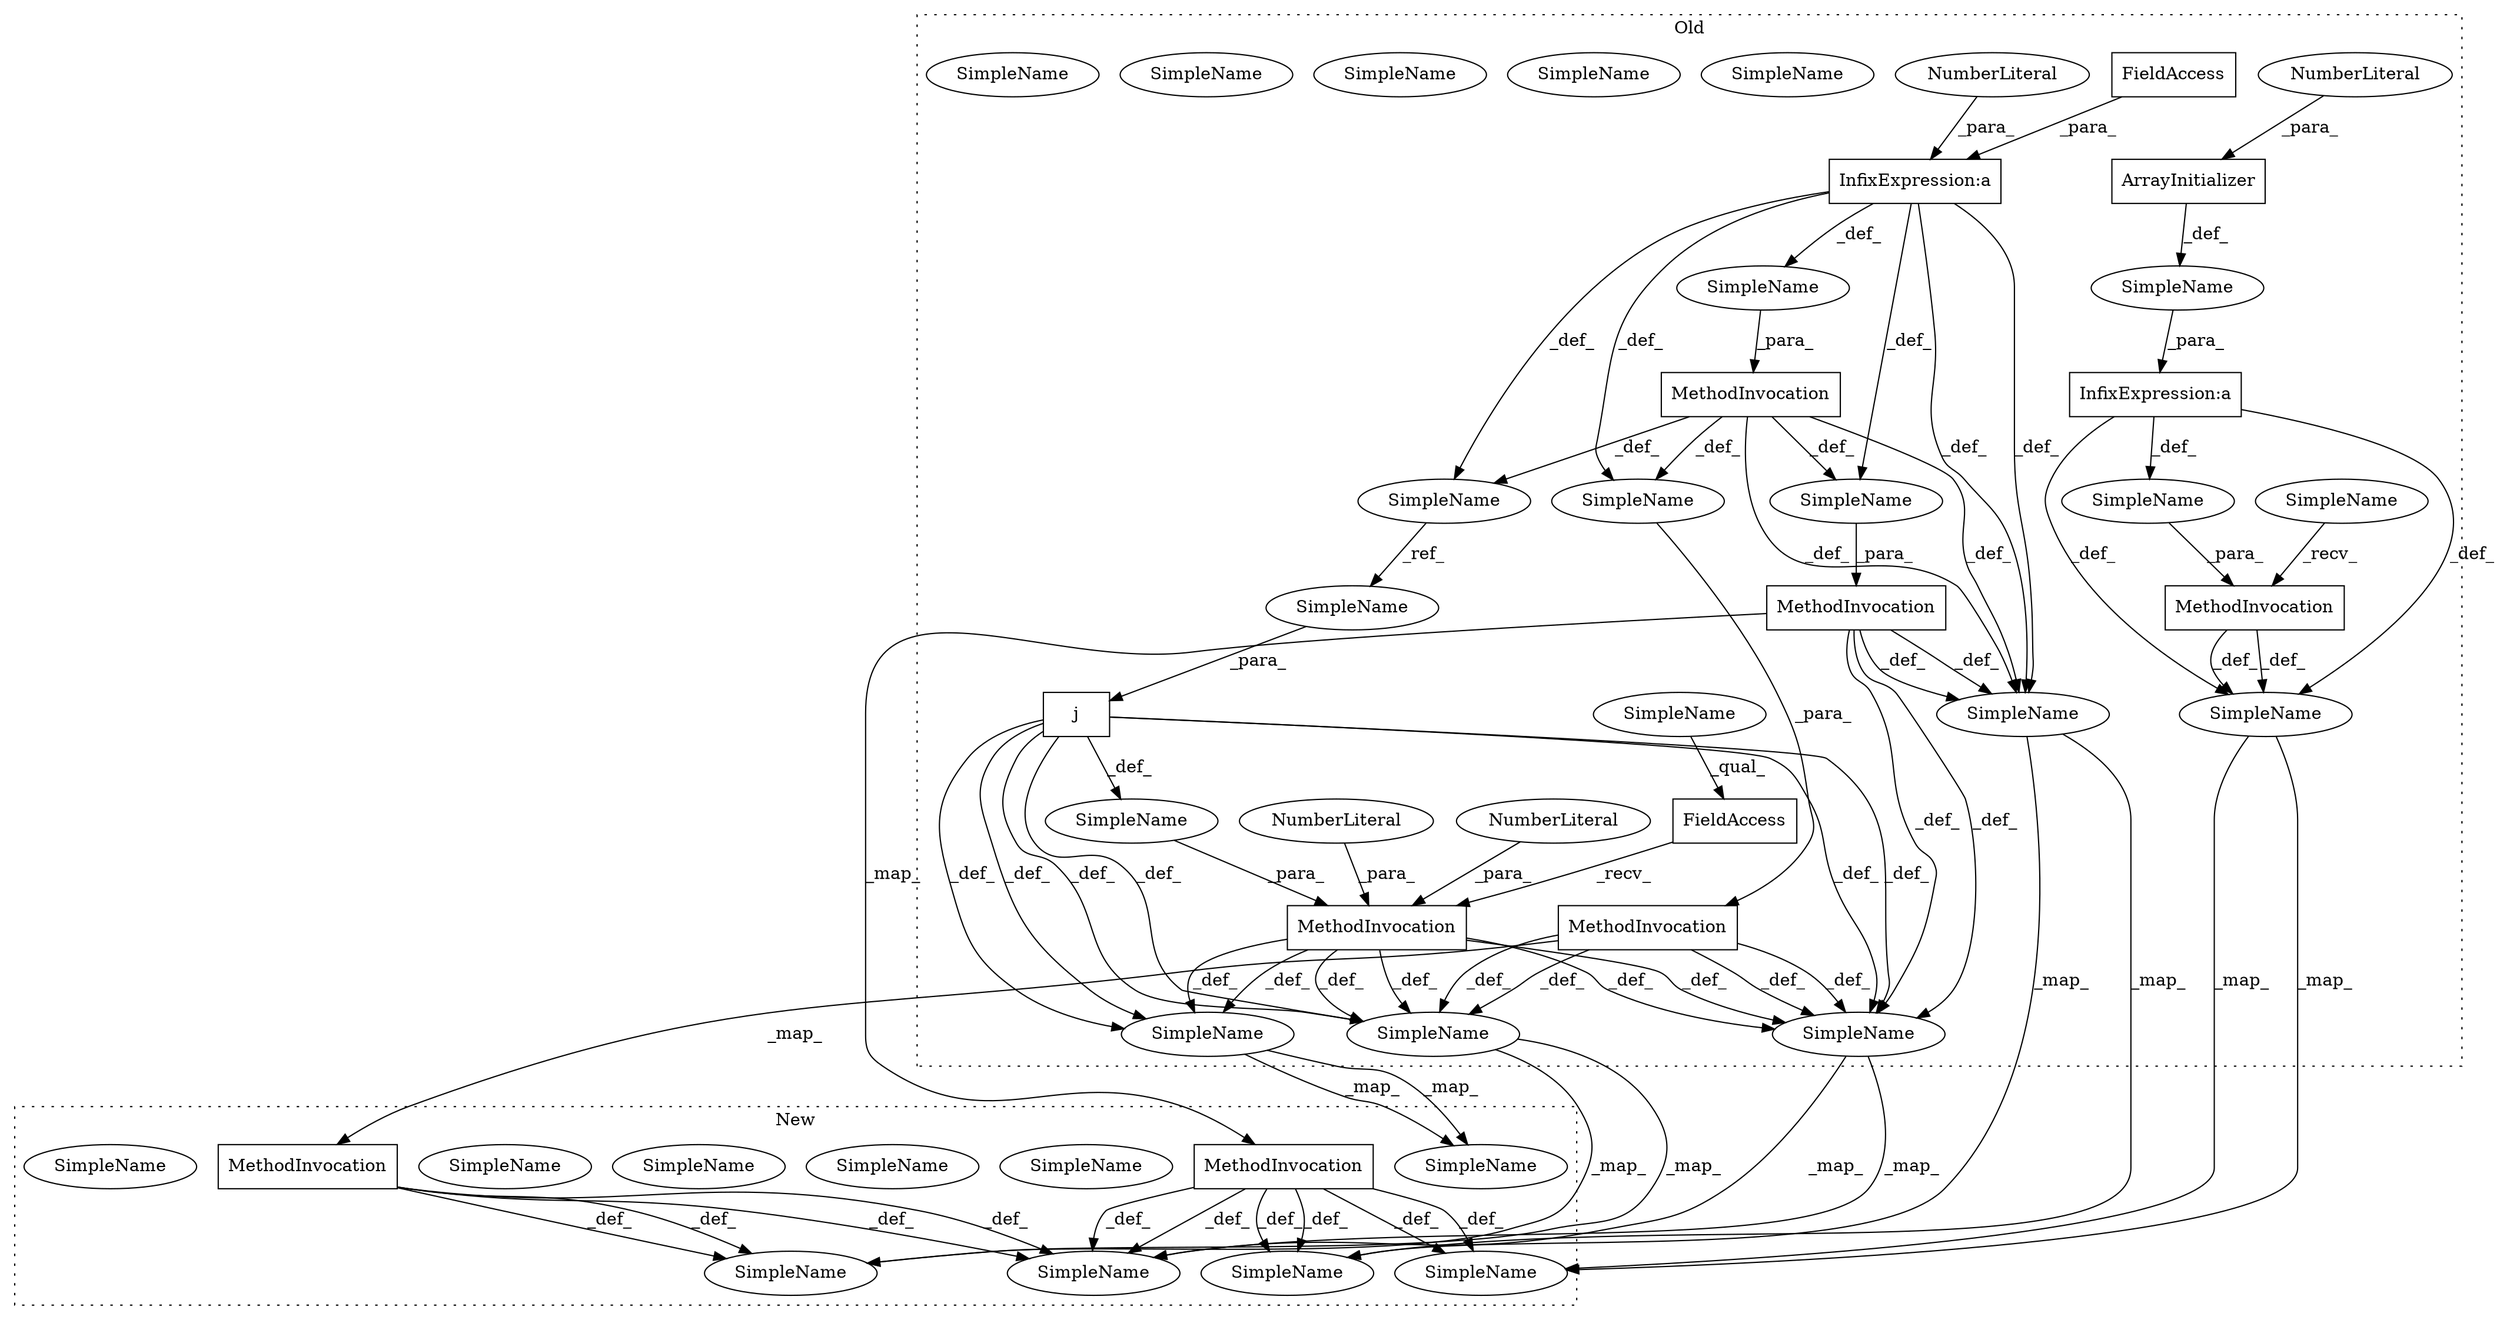digraph G {
subgraph cluster0 {
1 [label="ArrayInitializer" a="4" s="3573,3575" l="1,1" shape="box"];
2 [label="FieldAccess" a="22" s="3064" l="12" shape="box"];
3 [label="FieldAccess" a="22" s="2861" l="10" shape="box"];
4 [label="MethodInvocation" a="32" s="2857,2875" l="4,1" shape="box"];
5 [label="MethodInvocation" a="32" s="3354,3391" l="13,2" shape="box"];
6 [label="MethodInvocation" a="32" s="3246,3282" l="12,2" shape="box"];
8 [label="MethodInvocation" a="32" s="3558,3589" l="6,1" shape="box"];
10 [label="MethodInvocation" a="32" s="3077,3133" l="7,2" shape="box"];
11 [label="NumberLiteral" a="34" s="2874" l="1" shape="ellipse"];
12 [label="NumberLiteral" a="34" s="3574" l="1" shape="ellipse"];
13 [label="NumberLiteral" a="34" s="3086" l="1" shape="ellipse"];
14 [label="SimpleName" a="42" s="2846" l="10" shape="ellipse"];
16 [label="SimpleName" a="42" s="3143" l="8" shape="ellipse"];
17 [label="SimpleName" a="42" s="3143" l="8" shape="ellipse"];
18 [label="SimpleName" a="42" s="3402" l="6" shape="ellipse"];
19 [label="SimpleName" a="42" s="3552" l="5" shape="ellipse"];
21 [label="SimpleName" a="42" s="" l="" shape="ellipse"];
22 [label="SimpleName" a="42" s="" l="" shape="ellipse"];
23 [label="SimpleName" a="42" s="3189" l="11" shape="ellipse"];
24 [label="SimpleName" a="42" s="3293" l="11" shape="ellipse"];
26 [label="SimpleName" a="42" s="" l="" shape="ellipse"];
28 [label="SimpleName" a="42" s="3402" l="6" shape="ellipse"];
31 [label="SimpleName" a="42" s="3293" l="11" shape="ellipse"];
32 [label="SimpleName" a="42" s="3095" l="10" shape="ellipse"];
34 [label="SimpleName" a="42" s="3598" l="6" shape="ellipse"];
35 [label="SimpleName" a="42" s="" l="" shape="ellipse"];
37 [label="SimpleName" a="42" s="3598" l="6" shape="ellipse"];
38 [label="SimpleName" a="42" s="" l="" shape="ellipse"];
39 [label="SimpleName" a="42" s="3189" l="11" shape="ellipse"];
42 [label="SimpleName" a="42" s="" l="" shape="ellipse"];
43 [label="SimpleName" a="42" s="3064" l="5" shape="ellipse"];
44 [label="j" a="106" s="3095" l="38" shape="box"];
45 [label="NumberLiteral" a="34" s="3084" l="1" shape="ellipse"];
46 [label="InfixExpression:a" a="27" s="3576" l="3" shape="box"];
47 [label="InfixExpression:a" a="27" s="2871" l="3" shape="box"];
label = "Old";
style="dotted";
}
subgraph cluster1 {
7 [label="MethodInvocation" a="32" s="2840,2874" l="10,2" shape="box"];
9 [label="MethodInvocation" a="32" s="2893,2928" l="11,2" shape="box"];
15 [label="SimpleName" a="42" s="3376" l="6" shape="ellipse"];
20 [label="SimpleName" a="42" s="3197" l="8" shape="ellipse"];
25 [label="SimpleName" a="42" s="3308" l="11" shape="ellipse"];
27 [label="SimpleName" a="42" s="3243" l="11" shape="ellipse"];
29 [label="SimpleName" a="42" s="3243" l="11" shape="ellipse"];
30 [label="SimpleName" a="42" s="3433" l="6" shape="ellipse"];
33 [label="SimpleName" a="42" s="3376" l="6" shape="ellipse"];
36 [label="SimpleName" a="42" s="3308" l="11" shape="ellipse"];
40 [label="SimpleName" a="42" s="3197" l="8" shape="ellipse"];
41 [label="SimpleName" a="42" s="3433" l="6" shape="ellipse"];
label = "New";
style="dotted";
}
1 -> 26 [label="_def_"];
2 -> 10 [label="_recv_"];
3 -> 47 [label="_para_"];
4 -> 22 [label="_def_"];
4 -> 14 [label="_def_"];
4 -> 23 [label="_def_"];
4 -> 38 [label="_def_"];
4 -> 23 [label="_def_"];
5 -> 18 [label="_def_"];
5 -> 31 [label="_def_"];
5 -> 18 [label="_def_"];
5 -> 31 [label="_def_"];
5 -> 9 [label="_map_"];
6 -> 18 [label="_def_"];
6 -> 23 [label="_def_"];
6 -> 23 [label="_def_"];
6 -> 18 [label="_def_"];
6 -> 7 [label="_map_"];
7 -> 29 [label="_def_"];
7 -> 29 [label="_def_"];
7 -> 33 [label="_def_"];
7 -> 33 [label="_def_"];
7 -> 30 [label="_def_"];
7 -> 30 [label="_def_"];
8 -> 37 [label="_def_"];
8 -> 37 [label="_def_"];
9 -> 36 [label="_def_"];
9 -> 33 [label="_def_"];
9 -> 33 [label="_def_"];
9 -> 36 [label="_def_"];
10 -> 31 [label="_def_"];
10 -> 18 [label="_def_"];
10 -> 31 [label="_def_"];
10 -> 16 [label="_def_"];
10 -> 16 [label="_def_"];
10 -> 18 [label="_def_"];
11 -> 47 [label="_para_"];
12 -> 1 [label="_para_"];
13 -> 10 [label="_para_"];
14 -> 32 [label="_ref_"];
16 -> 40 [label="_map_"];
16 -> 40 [label="_map_"];
18 -> 33 [label="_map_"];
18 -> 33 [label="_map_"];
19 -> 8 [label="_recv_"];
21 -> 10 [label="_para_"];
22 -> 5 [label="_para_"];
23 -> 29 [label="_map_"];
23 -> 29 [label="_map_"];
26 -> 46 [label="_para_"];
31 -> 36 [label="_map_"];
31 -> 36 [label="_map_"];
32 -> 44 [label="_para_"];
35 -> 4 [label="_para_"];
37 -> 30 [label="_map_"];
37 -> 30 [label="_map_"];
38 -> 6 [label="_para_"];
42 -> 8 [label="_para_"];
43 -> 2 [label="_qual_"];
44 -> 18 [label="_def_"];
44 -> 31 [label="_def_"];
44 -> 18 [label="_def_"];
44 -> 31 [label="_def_"];
44 -> 21 [label="_def_"];
44 -> 16 [label="_def_"];
44 -> 16 [label="_def_"];
45 -> 10 [label="_para_"];
46 -> 42 [label="_def_"];
46 -> 37 [label="_def_"];
46 -> 37 [label="_def_"];
47 -> 35 [label="_def_"];
47 -> 38 [label="_def_"];
47 -> 23 [label="_def_"];
47 -> 14 [label="_def_"];
47 -> 22 [label="_def_"];
47 -> 23 [label="_def_"];
}